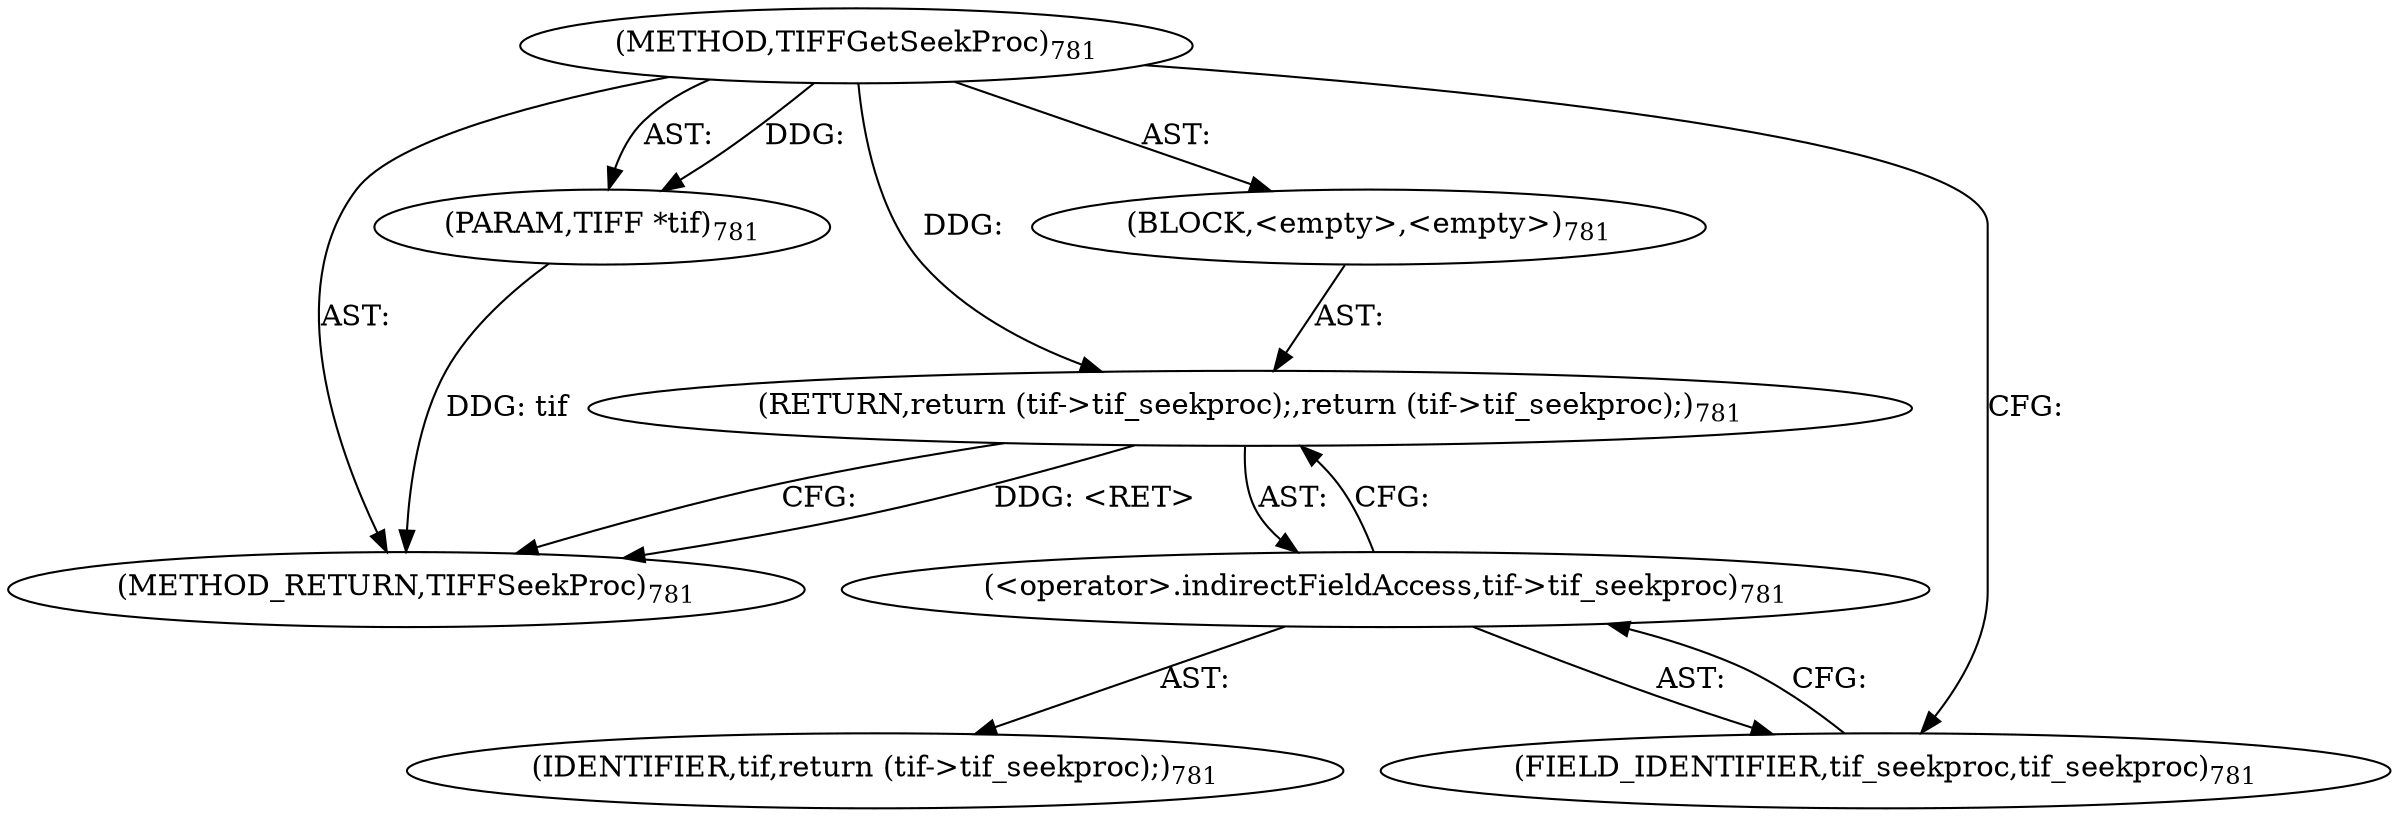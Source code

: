 digraph "TIFFGetSeekProc" {  
"1652" [label = <(METHOD,TIFFGetSeekProc)<SUB>781</SUB>> ]
"1653" [label = <(PARAM,TIFF *tif)<SUB>781</SUB>> ]
"1654" [label = <(BLOCK,&lt;empty&gt;,&lt;empty&gt;)<SUB>781</SUB>> ]
"1655" [label = <(RETURN,return (tif-&gt;tif_seekproc);,return (tif-&gt;tif_seekproc);)<SUB>781</SUB>> ]
"1656" [label = <(&lt;operator&gt;.indirectFieldAccess,tif-&gt;tif_seekproc)<SUB>781</SUB>> ]
"1657" [label = <(IDENTIFIER,tif,return (tif-&gt;tif_seekproc);)<SUB>781</SUB>> ]
"1658" [label = <(FIELD_IDENTIFIER,tif_seekproc,tif_seekproc)<SUB>781</SUB>> ]
"1659" [label = <(METHOD_RETURN,TIFFSeekProc)<SUB>781</SUB>> ]
  "1652" -> "1653"  [ label = "AST: "] 
  "1652" -> "1654"  [ label = "AST: "] 
  "1652" -> "1659"  [ label = "AST: "] 
  "1654" -> "1655"  [ label = "AST: "] 
  "1655" -> "1656"  [ label = "AST: "] 
  "1656" -> "1657"  [ label = "AST: "] 
  "1656" -> "1658"  [ label = "AST: "] 
  "1655" -> "1659"  [ label = "CFG: "] 
  "1656" -> "1655"  [ label = "CFG: "] 
  "1658" -> "1656"  [ label = "CFG: "] 
  "1652" -> "1658"  [ label = "CFG: "] 
  "1655" -> "1659"  [ label = "DDG: &lt;RET&gt;"] 
  "1653" -> "1659"  [ label = "DDG: tif"] 
  "1652" -> "1653"  [ label = "DDG: "] 
  "1652" -> "1655"  [ label = "DDG: "] 
}
